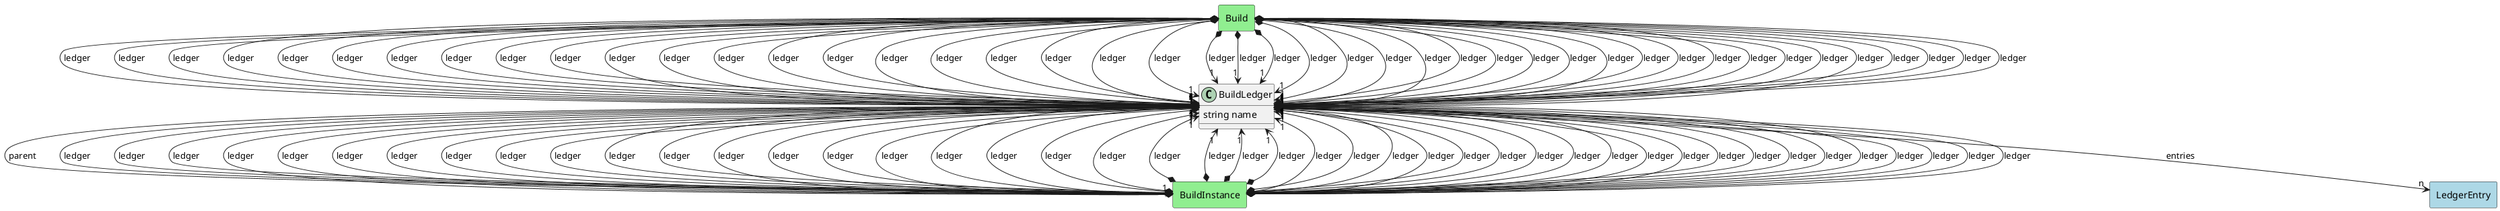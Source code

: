 @startuml

class "BuildLedger" as Model {
 string name

 
}

rectangle "LedgerEntry" as LedgerEntry #lightblue {
}

Model *--> "n" LedgerEntry : entries


rectangle "BuildInstance" as BuildInstance #lightblue {
}

Model o--> "1" BuildInstance : parent




    rectangle "Build" as Build #lightgreen {
    }
    
        Build   *--> "1" Model : "ledger"
    
    rectangle "BuildInstance" as BuildInstance #lightgreen {
    }
    
        BuildInstance   *--> "1" Model : "ledger"
    
    rectangle "Build" as Build #lightgreen {
    }
    
        Build   *--> "1" Model : "ledger"
    
    rectangle "BuildInstance" as BuildInstance #lightgreen {
    }
    
        BuildInstance   *--> "1" Model : "ledger"
    
    rectangle "Build" as Build #lightgreen {
    }
    
        Build   *--> "1" Model : "ledger"
    
    rectangle "BuildInstance" as BuildInstance #lightgreen {
    }
    
        BuildInstance   *--> "1" Model : "ledger"
    
    rectangle "Build" as Build #lightgreen {
    }
    
        Build   *--> "1" Model : "ledger"
    
    rectangle "BuildInstance" as BuildInstance #lightgreen {
    }
    
        BuildInstance   *--> "1" Model : "ledger"
    
    rectangle "Build" as Build #lightgreen {
    }
    
        Build   *--> "1" Model : "ledger"
    
    rectangle "BuildInstance" as BuildInstance #lightgreen {
    }
    
        BuildInstance   *--> "1" Model : "ledger"
    
    rectangle "Build" as Build #lightgreen {
    }
    
        Build   *--> "1" Model : "ledger"
    
    rectangle "BuildInstance" as BuildInstance #lightgreen {
    }
    
        BuildInstance   *--> "1" Model : "ledger"
    
    rectangle "Build" as Build #lightgreen {
    }
    
        Build   *--> "1" Model : "ledger"
    
    rectangle "BuildInstance" as BuildInstance #lightgreen {
    }
    
        BuildInstance   *--> "1" Model : "ledger"
    
    rectangle "Build" as Build #lightgreen {
    }
    
        Build   *--> "1" Model : "ledger"
    
    rectangle "BuildInstance" as BuildInstance #lightgreen {
    }
    
        BuildInstance   *--> "1" Model : "ledger"
    
    rectangle "Build" as Build #lightgreen {
    }
    
        Build   *--> "1" Model : "ledger"
    
    rectangle "BuildInstance" as BuildInstance #lightgreen {
    }
    
        BuildInstance   *--> "1" Model : "ledger"
    
    rectangle "Build" as Build #lightgreen {
    }
    
        Build   *--> "1" Model : "ledger"
    
    rectangle "BuildInstance" as BuildInstance #lightgreen {
    }
    
        BuildInstance   *--> "1" Model : "ledger"
    
    rectangle "Build" as Build #lightgreen {
    }
    
        Build   *--> "1" Model : "ledger"
    
    rectangle "BuildInstance" as BuildInstance #lightgreen {
    }
    
        BuildInstance   *--> "1" Model : "ledger"
    
    rectangle "Build" as Build #lightgreen {
    }
    
        Build   *--> "1" Model : "ledger"
    
    rectangle "BuildInstance" as BuildInstance #lightgreen {
    }
    
        BuildInstance   *--> "1" Model : "ledger"
    
    rectangle "Build" as Build #lightgreen {
    }
    
        Build   *--> "1" Model : "ledger"
    
    rectangle "BuildInstance" as BuildInstance #lightgreen {
    }
    
        BuildInstance   *--> "1" Model : "ledger"
    
    rectangle "Build" as Build #lightgreen {
    }
    
        Build   *--> "1" Model : "ledger"
    
    rectangle "BuildInstance" as BuildInstance #lightgreen {
    }
    
        BuildInstance   *--> "1" Model : "ledger"
    
    rectangle "Build" as Build #lightgreen {
    }
    
        Build   *--> "1" Model : "ledger"
    
    rectangle "BuildInstance" as BuildInstance #lightgreen {
    }
    
        BuildInstance   *--> "1" Model : "ledger"
    
    rectangle "Build" as Build #lightgreen {
    }
    
        Build   *--> "1" Model : "ledger"
    
    rectangle "BuildInstance" as BuildInstance #lightgreen {
    }
    
        BuildInstance   *--> "1" Model : "ledger"
    
    rectangle "Build" as Build #lightgreen {
    }
    
        Build   *--> "1" Model : "ledger"
    
    rectangle "BuildInstance" as BuildInstance #lightgreen {
    }
    
        BuildInstance   *--> "1" Model : "ledger"
    
    rectangle "Build" as Build #lightgreen {
    }
    
        Build   *--> "1" Model : "ledger"
    
    rectangle "BuildInstance" as BuildInstance #lightgreen {
    }
    
        BuildInstance   *--> "1" Model : "ledger"
    
    rectangle "Build" as Build #lightgreen {
    }
    
        Build   *--> "1" Model : "ledger"
    
    rectangle "BuildInstance" as BuildInstance #lightgreen {
    }
    
        BuildInstance   *--> "1" Model : "ledger"
    
    rectangle "Build" as Build #lightgreen {
    }
    
        Build   *--> "1" Model : "ledger"
    
    rectangle "BuildInstance" as BuildInstance #lightgreen {
    }
    
        BuildInstance   *--> "1" Model : "ledger"
    
    rectangle "Build" as Build #lightgreen {
    }
    
        Build   *--> "1" Model : "ledger"
    
    rectangle "BuildInstance" as BuildInstance #lightgreen {
    }
    
        BuildInstance   *--> "1" Model : "ledger"
    
    rectangle "Build" as Build #lightgreen {
    }
    
        Build   *--> "1" Model : "ledger"
    
    rectangle "BuildInstance" as BuildInstance #lightgreen {
    }
    
        BuildInstance   *--> "1" Model : "ledger"
    
    rectangle "Build" as Build #lightgreen {
    }
    
        Build   *--> "1" Model : "ledger"
    
    rectangle "BuildInstance" as BuildInstance #lightgreen {
    }
    
        BuildInstance   *--> "1" Model : "ledger"
    
    rectangle "Build" as Build #lightgreen {
    }
    
        Build   *--> "1" Model : "ledger"
    
    rectangle "BuildInstance" as BuildInstance #lightgreen {
    }
    
        BuildInstance   *--> "1" Model : "ledger"
    
    rectangle "Build" as Build #lightgreen {
    }
    
        Build   *--> "1" Model : "ledger"
    
    rectangle "BuildInstance" as BuildInstance #lightgreen {
    }
    
        BuildInstance   *--> "1" Model : "ledger"
    
    rectangle "Build" as Build #lightgreen {
    }
    
        Build   *--> "1" Model : "ledger"
    
    rectangle "BuildInstance" as BuildInstance #lightgreen {
    }
    
        BuildInstance   *--> "1" Model : "ledger"
    
    rectangle "Build" as Build #lightgreen {
    }
    
        Build   *--> "1" Model : "ledger"
    
    rectangle "BuildInstance" as BuildInstance #lightgreen {
    }
    
        BuildInstance   *--> "1" Model : "ledger"
    
    rectangle "Build" as Build #lightgreen {
    }
    
        Build   *--> "1" Model : "ledger"
    
    rectangle "BuildInstance" as BuildInstance #lightgreen {
    }
    
        BuildInstance   *--> "1" Model : "ledger"
    
    rectangle "Build" as Build #lightgreen {
    }
    
        Build   *--> "1" Model : "ledger"
    
    rectangle "BuildInstance" as BuildInstance #lightgreen {
    }
    
        BuildInstance   *--> "1" Model : "ledger"
    
    rectangle "Build" as Build #lightgreen {
    }
    
        Build   *--> "1" Model : "ledger"
    
    rectangle "BuildInstance" as BuildInstance #lightgreen {
    }
    
        BuildInstance   *--> "1" Model : "ledger"
    
    rectangle "Build" as Build #lightgreen {
    }
    
        Build   *--> "1" Model : "ledger"
    
    rectangle "BuildInstance" as BuildInstance #lightgreen {
    }
    
        BuildInstance   *--> "1" Model : "ledger"
    
    rectangle "Build" as Build #lightgreen {
    }
    
        Build   *--> "1" Model : "ledger"
    
    rectangle "BuildInstance" as BuildInstance #lightgreen {
    }
    
        BuildInstance   *--> "1" Model : "ledger"
    
    rectangle "Build" as Build #lightgreen {
    }
    
        Build   *--> "1" Model : "ledger"
    
    rectangle "BuildInstance" as BuildInstance #lightgreen {
    }
    
        BuildInstance   *--> "1" Model : "ledger"
    
    rectangle "Build" as Build #lightgreen {
    }
    
        Build   *--> "1" Model : "ledger"
    
    rectangle "BuildInstance" as BuildInstance #lightgreen {
    }
    
        BuildInstance   *--> "1" Model : "ledger"
    
    rectangle "Build" as Build #lightgreen {
    }
    
        Build   *--> "1" Model : "ledger"
    
    rectangle "BuildInstance" as BuildInstance #lightgreen {
    }
    
        BuildInstance   *--> "1" Model : "ledger"
    
    rectangle "Build" as Build #lightgreen {
    }
    
        Build   *--> "1" Model : "ledger"
    
    rectangle "BuildInstance" as BuildInstance #lightgreen {
    }
    
        BuildInstance   *--> "1" Model : "ledger"
    
    rectangle "Build" as Build #lightgreen {
    }
    
        Build   *--> "1" Model : "ledger"
    
    rectangle "BuildInstance" as BuildInstance #lightgreen {
    }
    
        BuildInstance   *--> "1" Model : "ledger"
    
    rectangle "Build" as Build #lightgreen {
    }
    
        Build   *--> "1" Model : "ledger"
    
    rectangle "BuildInstance" as BuildInstance #lightgreen {
    }
    
        BuildInstance   *--> "1" Model : "ledger"
    
    rectangle "Build" as Build #lightgreen {
    }
    
        Build   *--> "1" Model : "ledger"
    
    rectangle "BuildInstance" as BuildInstance #lightgreen {
    }
    
        BuildInstance   *--> "1" Model : "ledger"
    
    rectangle "Build" as Build #lightgreen {
    }
    
        Build   *--> "1" Model : "ledger"
    
    rectangle "BuildInstance" as BuildInstance #lightgreen {
    }
    
        BuildInstance   *--> "1" Model : "ledger"
    
    rectangle "Build" as Build #lightgreen {
    }
    
        Build   *--> "1" Model : "ledger"
    
    rectangle "BuildInstance" as BuildInstance #lightgreen {
    }
    
        BuildInstance   *--> "1" Model : "ledger"
    
    rectangle "Build" as Build #lightgreen {
    }
    
        Build   *--> "1" Model : "ledger"
    
    rectangle "BuildInstance" as BuildInstance #lightgreen {
    }
    
        BuildInstance   *--> "1" Model : "ledger"
    
    rectangle "Build" as Build #lightgreen {
    }
    
        Build   *--> "1" Model : "ledger"
    
    rectangle "BuildInstance" as BuildInstance #lightgreen {
    }
    
        BuildInstance   *--> "1" Model : "ledger"
    
    rectangle "Build" as Build #lightgreen {
    }
    
        Build   *--> "1" Model : "ledger"
    
    rectangle "BuildInstance" as BuildInstance #lightgreen {
    }
    
        BuildInstance   *--> "1" Model : "ledger"
    

@enduml
